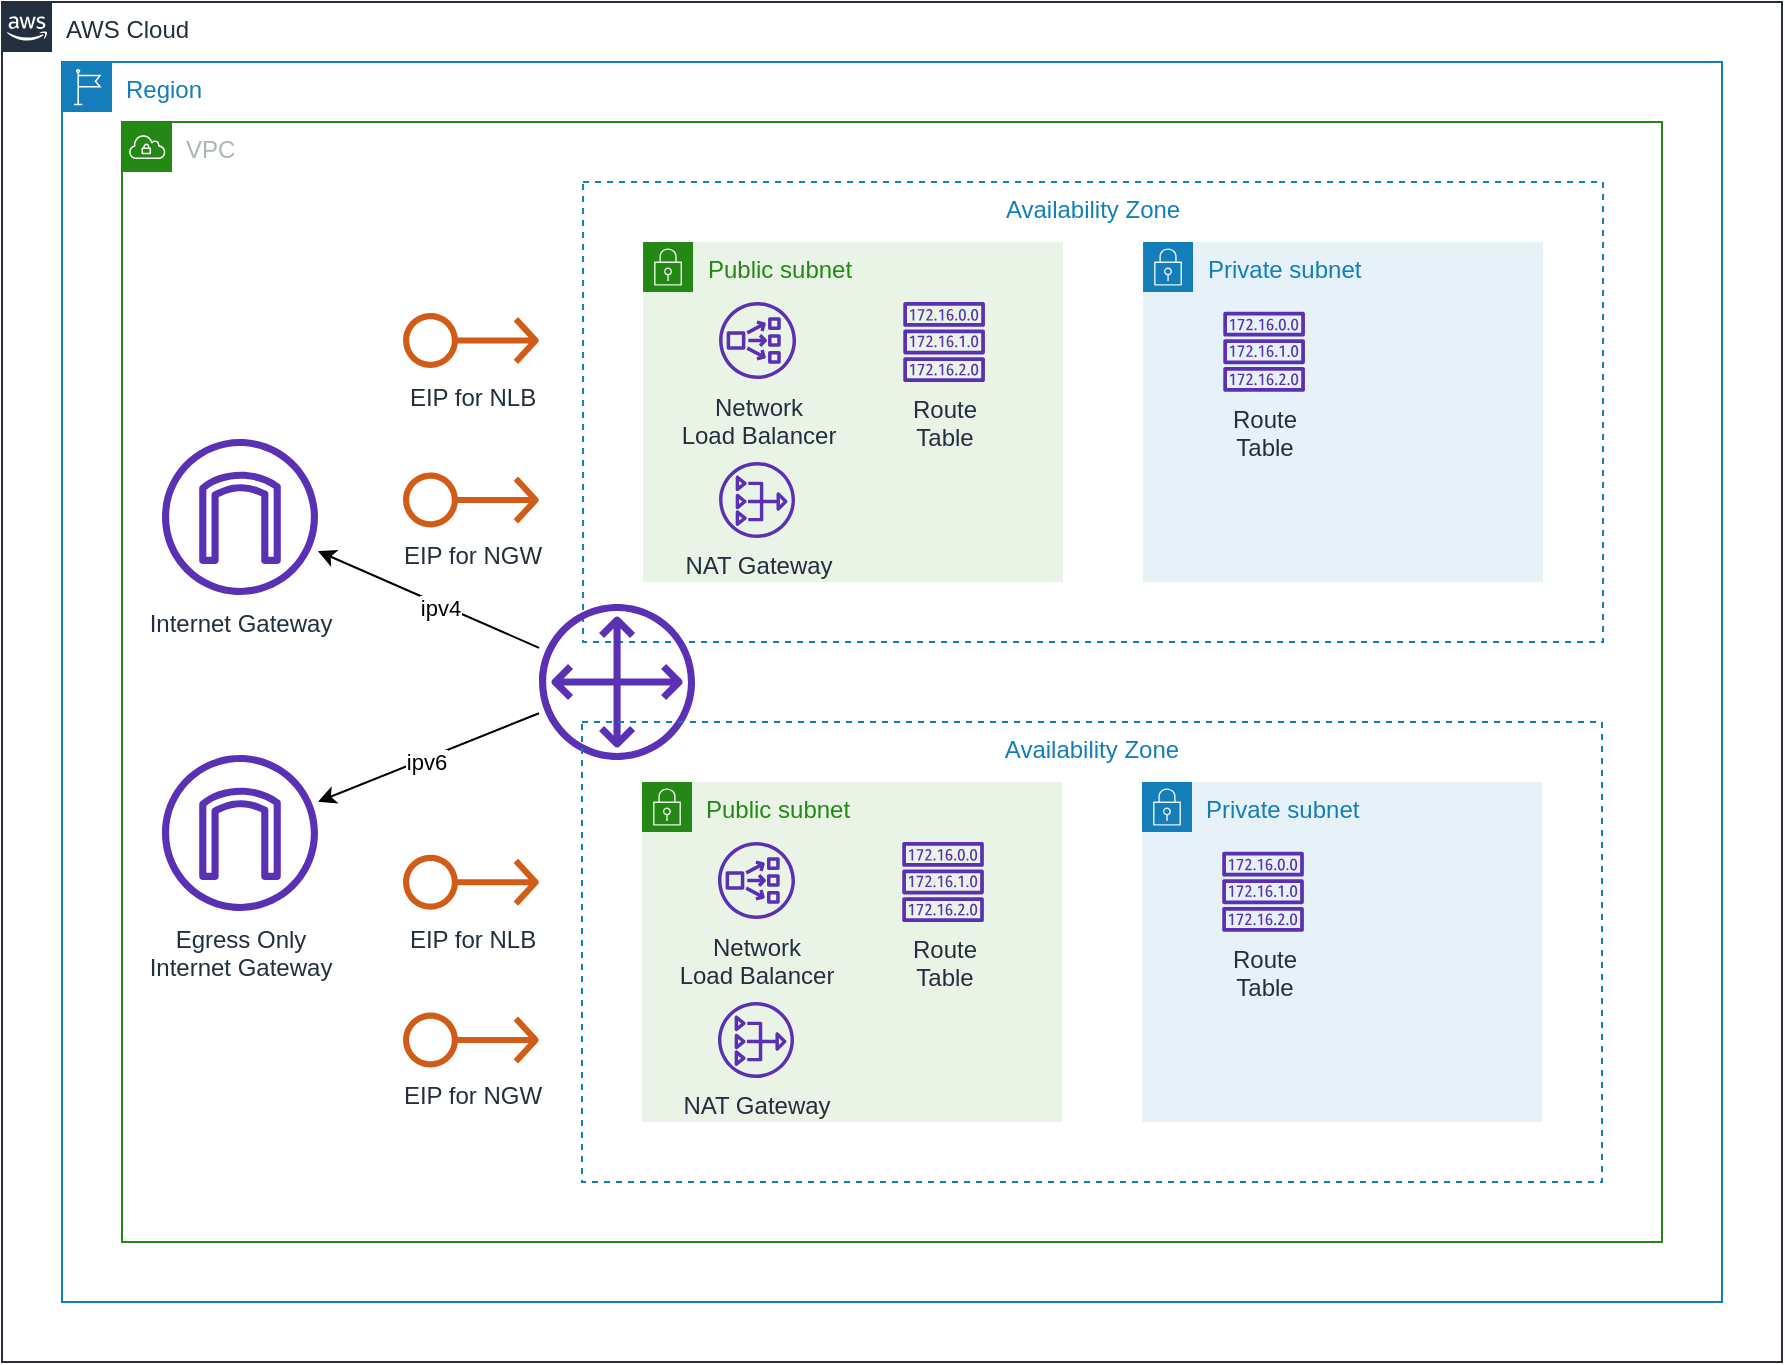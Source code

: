 <mxfile version="13.6.2" type="device"><diagram id="Gjk9In7w0jujoWMogLdV" name="Page-1"><mxGraphModel dx="1106" dy="1003" grid="1" gridSize="10" guides="1" tooltips="1" connect="1" arrows="1" fold="1" page="1" pageScale="1" pageWidth="1169" pageHeight="827" math="0" shadow="0"><root><mxCell id="0"/><mxCell id="1" parent="0"/><mxCell id="gXO_MFyak9BSZsNHSw1n-1" value="AWS Cloud" style="points=[[0,0],[0.25,0],[0.5,0],[0.75,0],[1,0],[1,0.25],[1,0.5],[1,0.75],[1,1],[0.75,1],[0.5,1],[0.25,1],[0,1],[0,0.75],[0,0.5],[0,0.25]];outlineConnect=0;gradientColor=none;html=1;whiteSpace=wrap;fontSize=12;fontStyle=0;shape=mxgraph.aws4.group;grIcon=mxgraph.aws4.group_aws_cloud_alt;strokeColor=#232F3E;fillColor=none;verticalAlign=top;align=left;spacingLeft=30;fontColor=#232F3E;dashed=0;" parent="1" vertex="1"><mxGeometry x="40" y="40" width="890" height="680" as="geometry"/></mxCell><mxCell id="gXO_MFyak9BSZsNHSw1n-2" value="Region" style="points=[[0,0],[0.25,0],[0.5,0],[0.75,0],[1,0],[1,0.25],[1,0.5],[1,0.75],[1,1],[0.75,1],[0.5,1],[0.25,1],[0,1],[0,0.75],[0,0.5],[0,0.25]];outlineConnect=0;gradientColor=none;html=1;whiteSpace=wrap;fontSize=12;fontStyle=0;shape=mxgraph.aws4.group;grIcon=mxgraph.aws4.group_region;strokeColor=#147EBA;fillColor=none;verticalAlign=top;align=left;spacingLeft=30;fontColor=#147EBA;dashed=0;" parent="1" vertex="1"><mxGeometry x="70" y="70" width="830" height="620" as="geometry"/></mxCell><mxCell id="gXO_MFyak9BSZsNHSw1n-3" value="VPC" style="points=[[0,0],[0.25,0],[0.5,0],[0.75,0],[1,0],[1,0.25],[1,0.5],[1,0.75],[1,1],[0.75,1],[0.5,1],[0.25,1],[0,1],[0,0.75],[0,0.5],[0,0.25]];outlineConnect=0;gradientColor=none;html=1;whiteSpace=wrap;fontSize=12;fontStyle=0;shape=mxgraph.aws4.group;grIcon=mxgraph.aws4.group_vpc;strokeColor=#248814;fillColor=none;verticalAlign=top;align=left;spacingLeft=30;fontColor=#AAB7B8;dashed=0;" parent="1" vertex="1"><mxGeometry x="100" y="100" width="770" height="560" as="geometry"/></mxCell><mxCell id="gXO_MFyak9BSZsNHSw1n-4" value="Availability Zone" style="fillColor=none;strokeColor=#147EBA;dashed=1;verticalAlign=top;fontStyle=0;fontColor=#147EBA;" parent="1" vertex="1"><mxGeometry x="330.53" y="130" width="510" height="230" as="geometry"/></mxCell><mxCell id="gXO_MFyak9BSZsNHSw1n-5" value="Public subnet" style="points=[[0,0],[0.25,0],[0.5,0],[0.75,0],[1,0],[1,0.25],[1,0.5],[1,0.75],[1,1],[0.75,1],[0.5,1],[0.25,1],[0,1],[0,0.75],[0,0.5],[0,0.25]];outlineConnect=0;gradientColor=none;html=1;whiteSpace=wrap;fontSize=12;fontStyle=0;shape=mxgraph.aws4.group;grIcon=mxgraph.aws4.group_security_group;grStroke=0;strokeColor=#248814;fillColor=#E9F3E6;verticalAlign=top;align=left;spacingLeft=30;fontColor=#248814;dashed=0;" parent="1" vertex="1"><mxGeometry x="360.53" y="160" width="210" height="170" as="geometry"/></mxCell><mxCell id="gXO_MFyak9BSZsNHSw1n-6" value="Private subnet" style="points=[[0,0],[0.25,0],[0.5,0],[0.75,0],[1,0],[1,0.25],[1,0.5],[1,0.75],[1,1],[0.75,1],[0.5,1],[0.25,1],[0,1],[0,0.75],[0,0.5],[0,0.25]];outlineConnect=0;gradientColor=none;html=1;whiteSpace=wrap;fontSize=12;fontStyle=0;shape=mxgraph.aws4.group;grIcon=mxgraph.aws4.group_security_group;grStroke=0;strokeColor=#147EBA;fillColor=#E6F2F8;verticalAlign=top;align=left;spacingLeft=30;fontColor=#147EBA;dashed=0;" parent="1" vertex="1"><mxGeometry x="610.53" y="160" width="200" height="170" as="geometry"/></mxCell><mxCell id="gXO_MFyak9BSZsNHSw1n-7" value="NAT Gateway" style="outlineConnect=0;fontColor=#232F3E;gradientColor=none;fillColor=#5A30B5;strokeColor=none;dashed=0;verticalLabelPosition=bottom;verticalAlign=top;align=center;html=1;fontSize=12;fontStyle=0;aspect=fixed;pointerEvents=1;shape=mxgraph.aws4.nat_gateway;" parent="1" vertex="1"><mxGeometry x="398.53" y="270" width="38" height="38" as="geometry"/></mxCell><mxCell id="gXO_MFyak9BSZsNHSw1n-8" value="Internet Gateway" style="outlineConnect=0;fontColor=#232F3E;gradientColor=none;fillColor=#5A30B5;strokeColor=none;dashed=0;verticalLabelPosition=bottom;verticalAlign=top;align=center;html=1;fontSize=12;fontStyle=0;aspect=fixed;pointerEvents=1;shape=mxgraph.aws4.internet_gateway;" parent="1" vertex="1"><mxGeometry x="120" y="258.5" width="78" height="78" as="geometry"/></mxCell><mxCell id="gXO_MFyak9BSZsNHSw1n-9" value="Network&lt;br&gt;Load Balancer" style="outlineConnect=0;fontColor=#232F3E;gradientColor=none;fillColor=#5A30B5;strokeColor=none;dashed=0;verticalLabelPosition=bottom;verticalAlign=top;align=center;html=1;fontSize=12;fontStyle=0;aspect=fixed;pointerEvents=1;shape=mxgraph.aws4.network_load_balancer;" parent="1" vertex="1"><mxGeometry x="398.53" y="190" width="38.5" height="38.5" as="geometry"/></mxCell><mxCell id="gXO_MFyak9BSZsNHSw1n-10" value="Egress Only&lt;br&gt;Internet Gateway" style="outlineConnect=0;fontColor=#232F3E;gradientColor=none;fillColor=#5A30B5;strokeColor=none;dashed=0;verticalLabelPosition=bottom;verticalAlign=top;align=center;html=1;fontSize=12;fontStyle=0;aspect=fixed;pointerEvents=1;shape=mxgraph.aws4.internet_gateway;" parent="1" vertex="1"><mxGeometry x="120" y="416.5" width="78" height="78" as="geometry"/></mxCell><mxCell id="gXO_MFyak9BSZsNHSw1n-11" value="EIP for NLB" style="outlineConnect=0;fontColor=#232F3E;gradientColor=none;fillColor=#D05C17;strokeColor=none;dashed=0;verticalLabelPosition=bottom;verticalAlign=top;align=center;html=1;fontSize=12;fontStyle=0;aspect=fixed;pointerEvents=1;shape=mxgraph.aws4.elastic_ip_address;" parent="1" vertex="1"><mxGeometry x="240.53" y="194.87" width="68" height="28.77" as="geometry"/></mxCell><mxCell id="gXO_MFyak9BSZsNHSw1n-12" value="EIP for NGW" style="outlineConnect=0;fontColor=#232F3E;gradientColor=none;fillColor=#D05C17;strokeColor=none;dashed=0;verticalLabelPosition=bottom;verticalAlign=top;align=center;html=1;fontSize=12;fontStyle=0;aspect=fixed;pointerEvents=1;shape=mxgraph.aws4.elastic_ip_address;" parent="1" vertex="1"><mxGeometry x="240.53" y="274.62" width="68" height="28.77" as="geometry"/></mxCell><mxCell id="gXO_MFyak9BSZsNHSw1n-13" value="Route&lt;br&gt;Table" style="outlineConnect=0;fontColor=#232F3E;gradientColor=none;fillColor=#5A30B5;strokeColor=none;dashed=0;verticalLabelPosition=bottom;verticalAlign=top;align=center;html=1;fontSize=12;fontStyle=0;aspect=fixed;pointerEvents=1;shape=mxgraph.aws4.route_table;" parent="1" vertex="1"><mxGeometry x="490.53" y="190" width="41.05" height="40" as="geometry"/></mxCell><mxCell id="gXO_MFyak9BSZsNHSw1n-14" value="Route&lt;br&gt;Table" style="outlineConnect=0;fontColor=#232F3E;gradientColor=none;fillColor=#5A30B5;strokeColor=none;dashed=0;verticalLabelPosition=bottom;verticalAlign=top;align=center;html=1;fontSize=12;fontStyle=0;aspect=fixed;pointerEvents=1;shape=mxgraph.aws4.route_table;" parent="1" vertex="1"><mxGeometry x="650.53" y="194.87" width="41.05" height="40" as="geometry"/></mxCell><mxCell id="gXO_MFyak9BSZsNHSw1n-15" value="" style="outlineConnect=0;fontColor=#232F3E;gradientColor=none;fillColor=#5A30B5;strokeColor=none;dashed=0;verticalLabelPosition=bottom;verticalAlign=top;align=center;html=1;fontSize=12;fontStyle=0;aspect=fixed;pointerEvents=1;shape=mxgraph.aws4.customer_gateway;" parent="1" vertex="1"><mxGeometry x="308.53" y="341" width="78" height="78" as="geometry"/></mxCell><mxCell id="gXO_MFyak9BSZsNHSw1n-16" value="" style="endArrow=classic;html=1;" parent="1" source="gXO_MFyak9BSZsNHSw1n-15" target="gXO_MFyak9BSZsNHSw1n-8" edge="1"><mxGeometry width="50" height="50" relative="1" as="geometry"><mxPoint x="240" y="576.5" as="sourcePoint"/><mxPoint x="290" y="526.5" as="targetPoint"/></mxGeometry></mxCell><mxCell id="gXO_MFyak9BSZsNHSw1n-17" value="ipv4" style="edgeLabel;html=1;align=center;verticalAlign=middle;resizable=0;points=[];" parent="gXO_MFyak9BSZsNHSw1n-16" vertex="1" connectable="0"><mxGeometry x="-0.112" y="1" relative="1" as="geometry"><mxPoint as="offset"/></mxGeometry></mxCell><mxCell id="gXO_MFyak9BSZsNHSw1n-18" value="" style="endArrow=classic;html=1;" parent="1" source="gXO_MFyak9BSZsNHSw1n-15" target="gXO_MFyak9BSZsNHSw1n-10" edge="1"><mxGeometry width="50" height="50" relative="1" as="geometry"><mxPoint x="808" y="305.975" as="sourcePoint"/><mxPoint x="850" y="286.025" as="targetPoint"/></mxGeometry></mxCell><mxCell id="gXO_MFyak9BSZsNHSw1n-19" value="ipv6" style="edgeLabel;html=1;align=center;verticalAlign=middle;resizable=0;points=[];" parent="gXO_MFyak9BSZsNHSw1n-18" vertex="1" connectable="0"><mxGeometry x="0.034" y="1" relative="1" as="geometry"><mxPoint as="offset"/></mxGeometry></mxCell><mxCell id="gXO_MFyak9BSZsNHSw1n-25" value="EIP for NLB" style="outlineConnect=0;fontColor=#232F3E;gradientColor=none;fillColor=#D05C17;strokeColor=none;dashed=0;verticalLabelPosition=bottom;verticalAlign=top;align=center;html=1;fontSize=12;fontStyle=0;aspect=fixed;pointerEvents=1;shape=mxgraph.aws4.elastic_ip_address;" parent="1" vertex="1"><mxGeometry x="240.53" y="465.74" width="68" height="28.77" as="geometry"/></mxCell><mxCell id="gXO_MFyak9BSZsNHSw1n-26" value="EIP for NGW" style="outlineConnect=0;fontColor=#232F3E;gradientColor=none;fillColor=#D05C17;strokeColor=none;dashed=0;verticalLabelPosition=bottom;verticalAlign=top;align=center;html=1;fontSize=12;fontStyle=0;aspect=fixed;pointerEvents=1;shape=mxgraph.aws4.elastic_ip_address;" parent="1" vertex="1"><mxGeometry x="240.53" y="544.62" width="68" height="28.77" as="geometry"/></mxCell><mxCell id="gXO_MFyak9BSZsNHSw1n-29" value="Availability Zone" style="fillColor=none;strokeColor=#147EBA;dashed=1;verticalAlign=top;fontStyle=0;fontColor=#147EBA;" parent="1" vertex="1"><mxGeometry x="330" y="400" width="510" height="230" as="geometry"/></mxCell><mxCell id="gXO_MFyak9BSZsNHSw1n-30" value="Public subnet" style="points=[[0,0],[0.25,0],[0.5,0],[0.75,0],[1,0],[1,0.25],[1,0.5],[1,0.75],[1,1],[0.75,1],[0.5,1],[0.25,1],[0,1],[0,0.75],[0,0.5],[0,0.25]];outlineConnect=0;gradientColor=none;html=1;whiteSpace=wrap;fontSize=12;fontStyle=0;shape=mxgraph.aws4.group;grIcon=mxgraph.aws4.group_security_group;grStroke=0;strokeColor=#248814;fillColor=#E9F3E6;verticalAlign=top;align=left;spacingLeft=30;fontColor=#248814;dashed=0;" parent="1" vertex="1"><mxGeometry x="360" y="430" width="210" height="170" as="geometry"/></mxCell><mxCell id="gXO_MFyak9BSZsNHSw1n-31" value="Private subnet" style="points=[[0,0],[0.25,0],[0.5,0],[0.75,0],[1,0],[1,0.25],[1,0.5],[1,0.75],[1,1],[0.75,1],[0.5,1],[0.25,1],[0,1],[0,0.75],[0,0.5],[0,0.25]];outlineConnect=0;gradientColor=none;html=1;whiteSpace=wrap;fontSize=12;fontStyle=0;shape=mxgraph.aws4.group;grIcon=mxgraph.aws4.group_security_group;grStroke=0;strokeColor=#147EBA;fillColor=#E6F2F8;verticalAlign=top;align=left;spacingLeft=30;fontColor=#147EBA;dashed=0;" parent="1" vertex="1"><mxGeometry x="610" y="430" width="200" height="170" as="geometry"/></mxCell><mxCell id="gXO_MFyak9BSZsNHSw1n-32" value="NAT Gateway" style="outlineConnect=0;fontColor=#232F3E;gradientColor=none;fillColor=#5A30B5;strokeColor=none;dashed=0;verticalLabelPosition=bottom;verticalAlign=top;align=center;html=1;fontSize=12;fontStyle=0;aspect=fixed;pointerEvents=1;shape=mxgraph.aws4.nat_gateway;" parent="1" vertex="1"><mxGeometry x="398" y="540" width="38" height="38" as="geometry"/></mxCell><mxCell id="gXO_MFyak9BSZsNHSw1n-33" value="Network&lt;br&gt;Load Balancer" style="outlineConnect=0;fontColor=#232F3E;gradientColor=none;fillColor=#5A30B5;strokeColor=none;dashed=0;verticalLabelPosition=bottom;verticalAlign=top;align=center;html=1;fontSize=12;fontStyle=0;aspect=fixed;pointerEvents=1;shape=mxgraph.aws4.network_load_balancer;" parent="1" vertex="1"><mxGeometry x="398" y="460" width="38.5" height="38.5" as="geometry"/></mxCell><mxCell id="gXO_MFyak9BSZsNHSw1n-34" value="Route&lt;br&gt;Table" style="outlineConnect=0;fontColor=#232F3E;gradientColor=none;fillColor=#5A30B5;strokeColor=none;dashed=0;verticalLabelPosition=bottom;verticalAlign=top;align=center;html=1;fontSize=12;fontStyle=0;aspect=fixed;pointerEvents=1;shape=mxgraph.aws4.route_table;" parent="1" vertex="1"><mxGeometry x="490" y="460" width="41.05" height="40" as="geometry"/></mxCell><mxCell id="gXO_MFyak9BSZsNHSw1n-35" value="Route&lt;br&gt;Table" style="outlineConnect=0;fontColor=#232F3E;gradientColor=none;fillColor=#5A30B5;strokeColor=none;dashed=0;verticalLabelPosition=bottom;verticalAlign=top;align=center;html=1;fontSize=12;fontStyle=0;aspect=fixed;pointerEvents=1;shape=mxgraph.aws4.route_table;" parent="1" vertex="1"><mxGeometry x="650" y="464.87" width="41.05" height="40" as="geometry"/></mxCell></root></mxGraphModel></diagram></mxfile>
